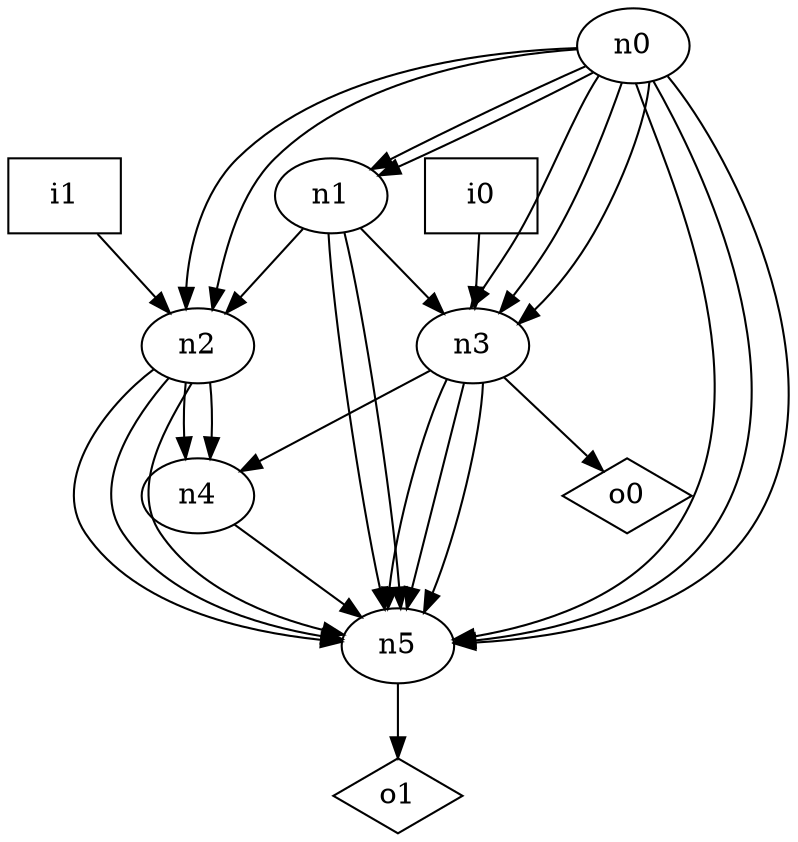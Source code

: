 digraph G {
n0 [label="n0"];
n1 [label="n1"];
n2 [label="n2"];
n3 [label="n3"];
n4 [label="n4"];
n5 [label="n5"];
n6 [label="i0",shape="box"];
n7 [label="i1",shape="box"];
n8 [label="o0",shape="diamond"];
n9 [label="o1",shape="diamond"];
n0 -> n1
n0 -> n1
n0 -> n2
n0 -> n2
n0 -> n3
n0 -> n3
n0 -> n3
n0 -> n5
n0 -> n5
n0 -> n5
n1 -> n2
n1 -> n3
n1 -> n5
n1 -> n5
n2 -> n4
n2 -> n4
n2 -> n5
n2 -> n5
n2 -> n5
n3 -> n4
n3 -> n5
n3 -> n5
n3 -> n5
n3 -> n8
n4 -> n5
n5 -> n9
n6 -> n3
n7 -> n2
}